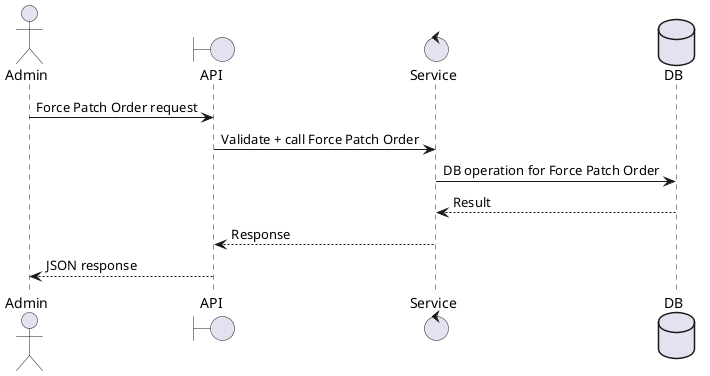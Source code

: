 @startuml
actor Admin as A
boundary API as B
control Service as S
database DB as D

A -> B: Force Patch Order request
B -> S: Validate + call Force Patch Order
S -> D: DB operation for Force Patch Order
D --> S: Result
S --> B: Response
B --> A: JSON response
@enduml
